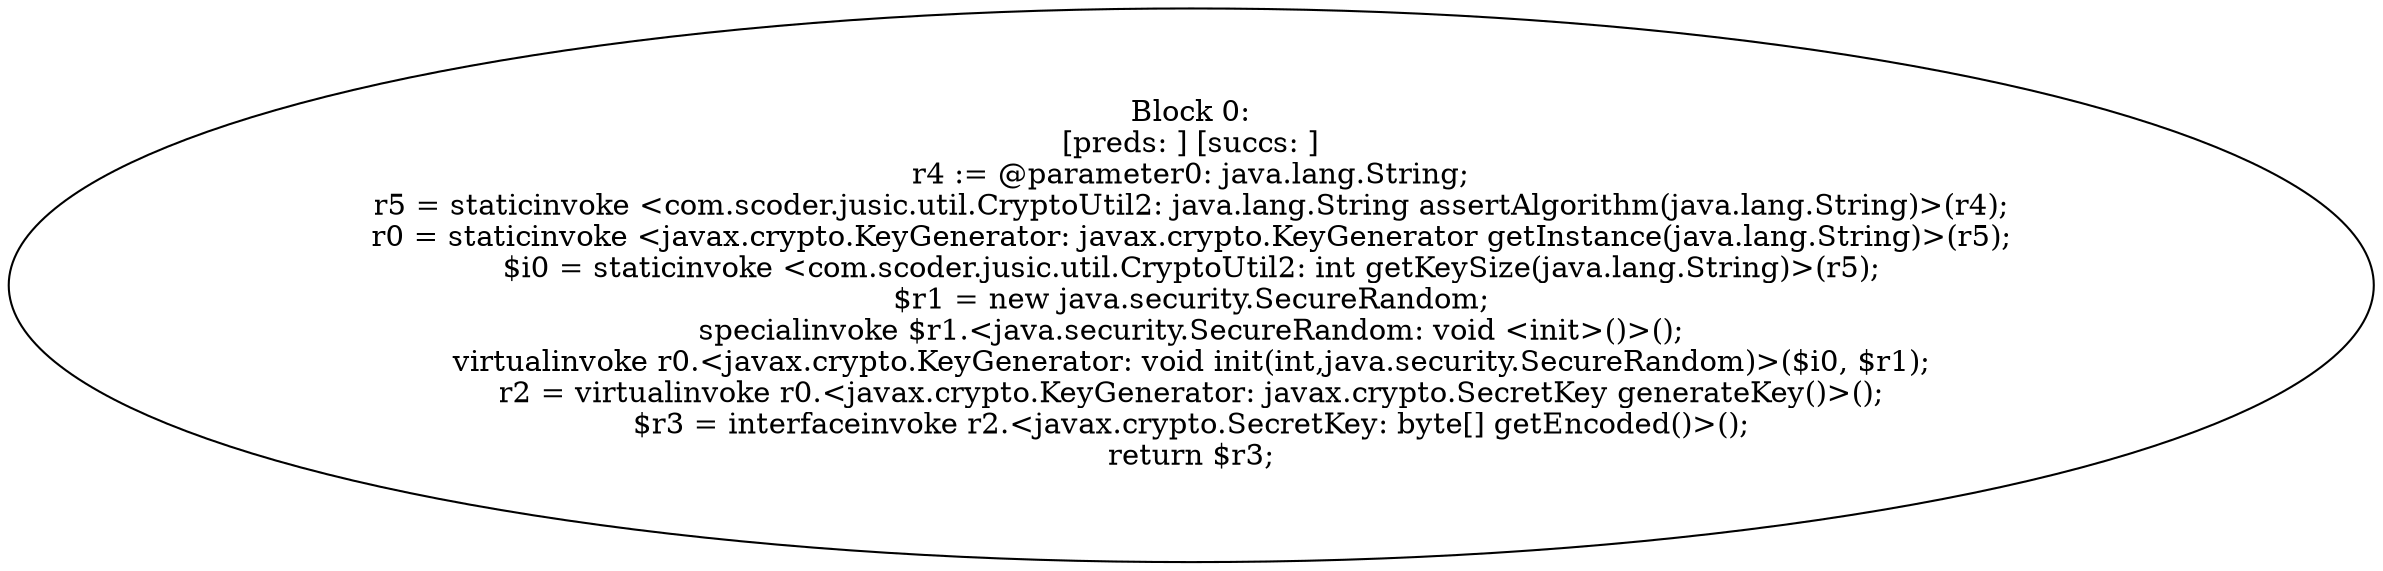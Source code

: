 digraph "unitGraph" {
    "Block 0:
[preds: ] [succs: ]
r4 := @parameter0: java.lang.String;
r5 = staticinvoke <com.scoder.jusic.util.CryptoUtil2: java.lang.String assertAlgorithm(java.lang.String)>(r4);
r0 = staticinvoke <javax.crypto.KeyGenerator: javax.crypto.KeyGenerator getInstance(java.lang.String)>(r5);
$i0 = staticinvoke <com.scoder.jusic.util.CryptoUtil2: int getKeySize(java.lang.String)>(r5);
$r1 = new java.security.SecureRandom;
specialinvoke $r1.<java.security.SecureRandom: void <init>()>();
virtualinvoke r0.<javax.crypto.KeyGenerator: void init(int,java.security.SecureRandom)>($i0, $r1);
r2 = virtualinvoke r0.<javax.crypto.KeyGenerator: javax.crypto.SecretKey generateKey()>();
$r3 = interfaceinvoke r2.<javax.crypto.SecretKey: byte[] getEncoded()>();
return $r3;
"
}
